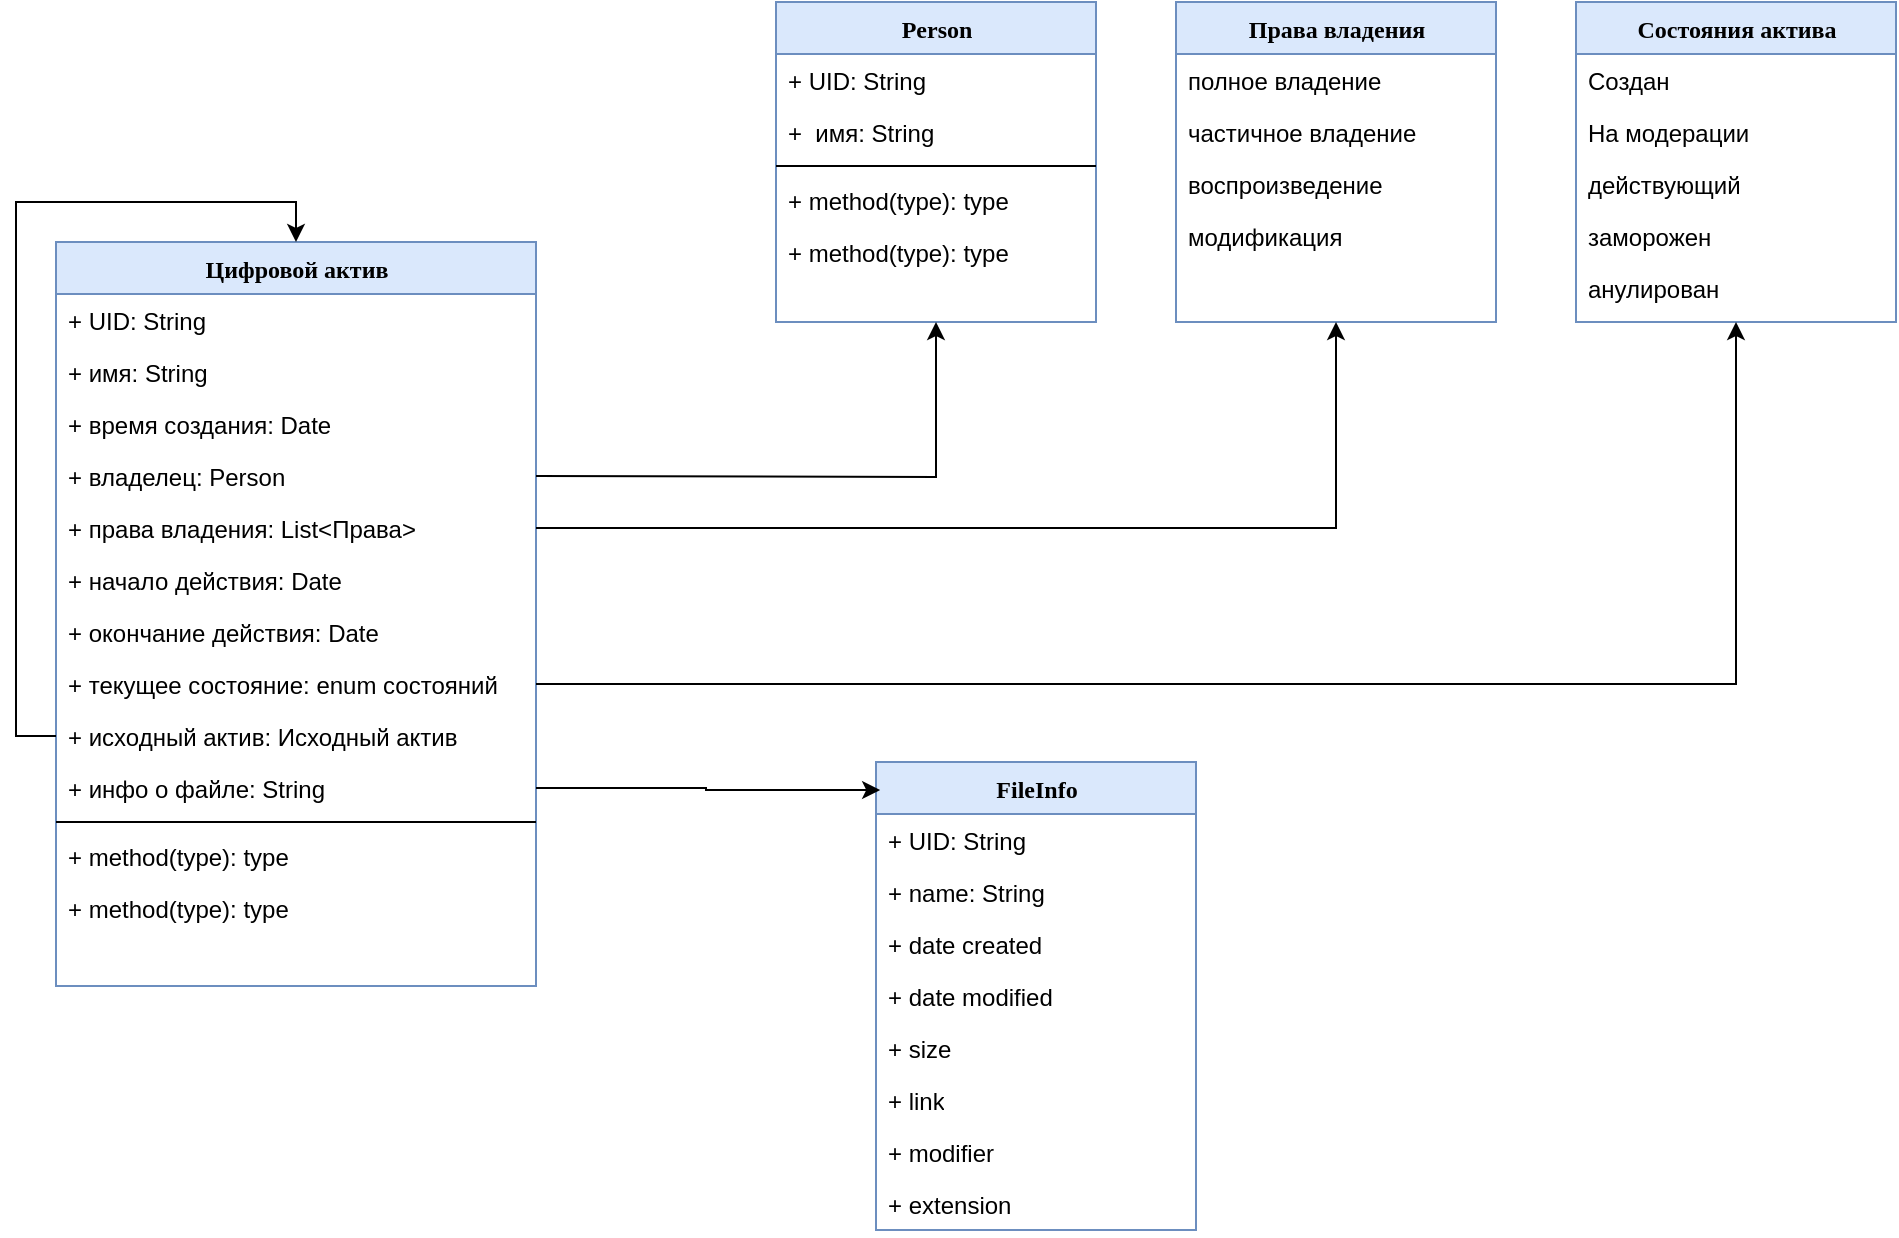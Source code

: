 <mxfile version="20.0.2" type="github" pages="3">
  <diagram name="Классы" id="9f46799a-70d6-7492-0946-bef42562c5a5">
    <mxGraphModel dx="1422" dy="780" grid="1" gridSize="10" guides="1" tooltips="1" connect="1" arrows="1" fold="1" page="1" pageScale="1" pageWidth="1100" pageHeight="850" background="none" math="0" shadow="0">
      <root>
        <mxCell id="0" />
        <mxCell id="1" parent="0" />
        <mxCell id="n-4SN1cgo_VVb4sRRiay-40" value="Цифровой актив" style="swimlane;html=1;fontStyle=1;align=center;verticalAlign=top;childLayout=stackLayout;horizontal=1;startSize=26;horizontalStack=0;resizeParent=1;resizeLast=0;collapsible=1;marginBottom=0;swimlaneFillColor=#ffffff;rounded=0;shadow=0;comic=0;labelBackgroundColor=none;strokeWidth=1;fillColor=#dae8fc;fontFamily=Verdana;fontSize=12;strokeColor=#6c8ebf;" parent="1" vertex="1">
          <mxGeometry x="90" y="170" width="240" height="372" as="geometry" />
        </mxCell>
        <mxCell id="n-4SN1cgo_VVb4sRRiay-41" value="+ UID: String" style="text;html=1;strokeColor=none;fillColor=none;align=left;verticalAlign=top;spacingLeft=4;spacingRight=4;whiteSpace=wrap;overflow=hidden;rotatable=0;points=[[0,0.5],[1,0.5]];portConstraint=eastwest;" parent="n-4SN1cgo_VVb4sRRiay-40" vertex="1">
          <mxGeometry y="26" width="240" height="26" as="geometry" />
        </mxCell>
        <mxCell id="n-4SN1cgo_VVb4sRRiay-42" value="+ имя: String" style="text;html=1;strokeColor=none;fillColor=none;align=left;verticalAlign=top;spacingLeft=4;spacingRight=4;whiteSpace=wrap;overflow=hidden;rotatable=0;points=[[0,0.5],[1,0.5]];portConstraint=eastwest;" parent="n-4SN1cgo_VVb4sRRiay-40" vertex="1">
          <mxGeometry y="52" width="240" height="26" as="geometry" />
        </mxCell>
        <mxCell id="n-4SN1cgo_VVb4sRRiay-43" value="+ время создания: Date" style="text;html=1;strokeColor=none;fillColor=none;align=left;verticalAlign=top;spacingLeft=4;spacingRight=4;whiteSpace=wrap;overflow=hidden;rotatable=0;points=[[0,0.5],[1,0.5]];portConstraint=eastwest;" parent="n-4SN1cgo_VVb4sRRiay-40" vertex="1">
          <mxGeometry y="78" width="240" height="26" as="geometry" />
        </mxCell>
        <mxCell id="n-4SN1cgo_VVb4sRRiay-44" value="+ владелец: Person" style="text;html=1;strokeColor=none;fillColor=none;align=left;verticalAlign=top;spacingLeft=4;spacingRight=4;whiteSpace=wrap;overflow=hidden;rotatable=0;points=[[0,0.5],[1,0.5]];portConstraint=eastwest;" parent="n-4SN1cgo_VVb4sRRiay-40" vertex="1">
          <mxGeometry y="104" width="240" height="26" as="geometry" />
        </mxCell>
        <mxCell id="n-4SN1cgo_VVb4sRRiay-45" value="+ права владения: List&amp;lt;Права&amp;gt;" style="text;html=1;strokeColor=none;fillColor=none;align=left;verticalAlign=top;spacingLeft=4;spacingRight=4;whiteSpace=wrap;overflow=hidden;rotatable=0;points=[[0,0.5],[1,0.5]];portConstraint=eastwest;" parent="n-4SN1cgo_VVb4sRRiay-40" vertex="1">
          <mxGeometry y="130" width="240" height="26" as="geometry" />
        </mxCell>
        <mxCell id="n-4SN1cgo_VVb4sRRiay-46" value="+ начало действия: Date" style="text;html=1;strokeColor=none;fillColor=none;align=left;verticalAlign=top;spacingLeft=4;spacingRight=4;whiteSpace=wrap;overflow=hidden;rotatable=0;points=[[0,0.5],[1,0.5]];portConstraint=eastwest;" parent="n-4SN1cgo_VVb4sRRiay-40" vertex="1">
          <mxGeometry y="156" width="240" height="26" as="geometry" />
        </mxCell>
        <mxCell id="n-4SN1cgo_VVb4sRRiay-47" value="+ окончание действия: Date" style="text;html=1;strokeColor=none;fillColor=none;align=left;verticalAlign=top;spacingLeft=4;spacingRight=4;whiteSpace=wrap;overflow=hidden;rotatable=0;points=[[0,0.5],[1,0.5]];portConstraint=eastwest;" parent="n-4SN1cgo_VVb4sRRiay-40" vertex="1">
          <mxGeometry y="182" width="240" height="26" as="geometry" />
        </mxCell>
        <mxCell id="n-4SN1cgo_VVb4sRRiay-48" value="+ текущее состояние: enum состояний" style="text;html=1;strokeColor=none;fillColor=none;align=left;verticalAlign=top;spacingLeft=4;spacingRight=4;whiteSpace=wrap;overflow=hidden;rotatable=0;points=[[0,0.5],[1,0.5]];portConstraint=eastwest;" parent="n-4SN1cgo_VVb4sRRiay-40" vertex="1">
          <mxGeometry y="208" width="240" height="26" as="geometry" />
        </mxCell>
        <mxCell id="KGwT5Go0SJgr_NDmrc3Y-4" style="edgeStyle=orthogonalEdgeStyle;rounded=0;orthogonalLoop=1;jettySize=auto;html=1;entryX=0.5;entryY=0;entryDx=0;entryDy=0;" edge="1" parent="n-4SN1cgo_VVb4sRRiay-40" source="n-4SN1cgo_VVb4sRRiay-49" target="n-4SN1cgo_VVb4sRRiay-40">
          <mxGeometry relative="1" as="geometry">
            <Array as="points">
              <mxPoint x="-20" y="247" />
              <mxPoint x="-20" y="-20" />
              <mxPoint x="120" y="-20" />
            </Array>
          </mxGeometry>
        </mxCell>
        <mxCell id="n-4SN1cgo_VVb4sRRiay-49" value="+ исходный актив: Исходный актив" style="text;html=1;strokeColor=none;fillColor=none;align=left;verticalAlign=top;spacingLeft=4;spacingRight=4;whiteSpace=wrap;overflow=hidden;rotatable=0;points=[[0,0.5],[1,0.5]];portConstraint=eastwest;" parent="n-4SN1cgo_VVb4sRRiay-40" vertex="1">
          <mxGeometry y="234" width="240" height="26" as="geometry" />
        </mxCell>
        <mxCell id="n-4SN1cgo_VVb4sRRiay-76" value="+ инфо о файле: String" style="text;html=1;strokeColor=none;fillColor=none;align=left;verticalAlign=top;spacingLeft=4;spacingRight=4;whiteSpace=wrap;overflow=hidden;rotatable=0;points=[[0,0.5],[1,0.5]];portConstraint=eastwest;" parent="n-4SN1cgo_VVb4sRRiay-40" vertex="1">
          <mxGeometry y="260" width="240" height="26" as="geometry" />
        </mxCell>
        <mxCell id="n-4SN1cgo_VVb4sRRiay-50" value="" style="line;html=1;strokeWidth=1;fillColor=none;align=left;verticalAlign=middle;spacingTop=-1;spacingLeft=3;spacingRight=3;rotatable=0;labelPosition=right;points=[];portConstraint=eastwest;" parent="n-4SN1cgo_VVb4sRRiay-40" vertex="1">
          <mxGeometry y="286" width="240" height="8" as="geometry" />
        </mxCell>
        <mxCell id="n-4SN1cgo_VVb4sRRiay-51" value="+ method(type): type" style="text;html=1;strokeColor=none;fillColor=none;align=left;verticalAlign=top;spacingLeft=4;spacingRight=4;whiteSpace=wrap;overflow=hidden;rotatable=0;points=[[0,0.5],[1,0.5]];portConstraint=eastwest;" parent="n-4SN1cgo_VVb4sRRiay-40" vertex="1">
          <mxGeometry y="294" width="240" height="26" as="geometry" />
        </mxCell>
        <mxCell id="n-4SN1cgo_VVb4sRRiay-52" value="+ method(type): type" style="text;html=1;strokeColor=none;fillColor=none;align=left;verticalAlign=top;spacingLeft=4;spacingRight=4;whiteSpace=wrap;overflow=hidden;rotatable=0;points=[[0,0.5],[1,0.5]];portConstraint=eastwest;" parent="n-4SN1cgo_VVb4sRRiay-40" vertex="1">
          <mxGeometry y="320" width="240" height="26" as="geometry" />
        </mxCell>
        <mxCell id="n-4SN1cgo_VVb4sRRiay-53" value="Права владения" style="swimlane;html=1;fontStyle=1;align=center;verticalAlign=top;childLayout=stackLayout;horizontal=1;startSize=26;horizontalStack=0;resizeParent=1;resizeLast=0;collapsible=1;marginBottom=0;swimlaneFillColor=#ffffff;rounded=0;shadow=0;comic=0;labelBackgroundColor=none;strokeWidth=1;fillColor=#dae8fc;fontFamily=Verdana;fontSize=12;strokeColor=#6c8ebf;" parent="1" vertex="1">
          <mxGeometry x="650" y="50" width="160" height="160" as="geometry" />
        </mxCell>
        <mxCell id="n-4SN1cgo_VVb4sRRiay-54" value="полное владение" style="text;html=1;strokeColor=none;fillColor=none;align=left;verticalAlign=top;spacingLeft=4;spacingRight=4;whiteSpace=wrap;overflow=hidden;rotatable=0;points=[[0,0.5],[1,0.5]];portConstraint=eastwest;" parent="n-4SN1cgo_VVb4sRRiay-53" vertex="1">
          <mxGeometry y="26" width="160" height="26" as="geometry" />
        </mxCell>
        <mxCell id="n-4SN1cgo_VVb4sRRiay-55" value="частичное владение" style="text;html=1;strokeColor=none;fillColor=none;align=left;verticalAlign=top;spacingLeft=4;spacingRight=4;whiteSpace=wrap;overflow=hidden;rotatable=0;points=[[0,0.5],[1,0.5]];portConstraint=eastwest;" parent="n-4SN1cgo_VVb4sRRiay-53" vertex="1">
          <mxGeometry y="52" width="160" height="26" as="geometry" />
        </mxCell>
        <mxCell id="n-4SN1cgo_VVb4sRRiay-56" value="воспроизведение" style="text;html=1;strokeColor=none;fillColor=none;align=left;verticalAlign=top;spacingLeft=4;spacingRight=4;whiteSpace=wrap;overflow=hidden;rotatable=0;points=[[0,0.5],[1,0.5]];portConstraint=eastwest;" parent="n-4SN1cgo_VVb4sRRiay-53" vertex="1">
          <mxGeometry y="78" width="160" height="26" as="geometry" />
        </mxCell>
        <mxCell id="n-4SN1cgo_VVb4sRRiay-57" value="модификация" style="text;html=1;strokeColor=none;fillColor=none;align=left;verticalAlign=top;spacingLeft=4;spacingRight=4;whiteSpace=wrap;overflow=hidden;rotatable=0;points=[[0,0.5],[1,0.5]];portConstraint=eastwest;" parent="n-4SN1cgo_VVb4sRRiay-53" vertex="1">
          <mxGeometry y="104" width="160" height="26" as="geometry" />
        </mxCell>
        <mxCell id="n-4SN1cgo_VVb4sRRiay-58" value="Состояния актива" style="swimlane;html=1;fontStyle=1;align=center;verticalAlign=top;childLayout=stackLayout;horizontal=1;startSize=26;horizontalStack=0;resizeParent=1;resizeLast=0;collapsible=1;marginBottom=0;swimlaneFillColor=#ffffff;rounded=0;shadow=0;comic=0;labelBackgroundColor=none;strokeWidth=1;fillColor=#dae8fc;fontFamily=Verdana;fontSize=12;strokeColor=#6c8ebf;" parent="1" vertex="1">
          <mxGeometry x="850" y="50" width="160" height="160" as="geometry" />
        </mxCell>
        <mxCell id="n-4SN1cgo_VVb4sRRiay-59" value="Создан" style="text;html=1;strokeColor=none;fillColor=none;align=left;verticalAlign=top;spacingLeft=4;spacingRight=4;whiteSpace=wrap;overflow=hidden;rotatable=0;points=[[0,0.5],[1,0.5]];portConstraint=eastwest;" parent="n-4SN1cgo_VVb4sRRiay-58" vertex="1">
          <mxGeometry y="26" width="160" height="26" as="geometry" />
        </mxCell>
        <mxCell id="QRcoPLlnxg8bqSoysPyc-2" value="На модерации" style="text;html=1;strokeColor=none;fillColor=none;align=left;verticalAlign=top;spacingLeft=4;spacingRight=4;whiteSpace=wrap;overflow=hidden;rotatable=0;points=[[0,0.5],[1,0.5]];portConstraint=eastwest;" parent="n-4SN1cgo_VVb4sRRiay-58" vertex="1">
          <mxGeometry y="52" width="160" height="26" as="geometry" />
        </mxCell>
        <mxCell id="QRcoPLlnxg8bqSoysPyc-1" value="действующий" style="text;html=1;strokeColor=none;fillColor=none;align=left;verticalAlign=top;spacingLeft=4;spacingRight=4;whiteSpace=wrap;overflow=hidden;rotatable=0;points=[[0,0.5],[1,0.5]];portConstraint=eastwest;" parent="n-4SN1cgo_VVb4sRRiay-58" vertex="1">
          <mxGeometry y="78" width="160" height="26" as="geometry" />
        </mxCell>
        <mxCell id="n-4SN1cgo_VVb4sRRiay-60" value="заморожен" style="text;html=1;strokeColor=none;fillColor=none;align=left;verticalAlign=top;spacingLeft=4;spacingRight=4;whiteSpace=wrap;overflow=hidden;rotatable=0;points=[[0,0.5],[1,0.5]];portConstraint=eastwest;" parent="n-4SN1cgo_VVb4sRRiay-58" vertex="1">
          <mxGeometry y="104" width="160" height="26" as="geometry" />
        </mxCell>
        <mxCell id="n-4SN1cgo_VVb4sRRiay-61" value="анулирован" style="text;html=1;strokeColor=none;fillColor=none;align=left;verticalAlign=top;spacingLeft=4;spacingRight=4;whiteSpace=wrap;overflow=hidden;rotatable=0;points=[[0,0.5],[1,0.5]];portConstraint=eastwest;" parent="n-4SN1cgo_VVb4sRRiay-58" vertex="1">
          <mxGeometry y="130" width="160" height="26" as="geometry" />
        </mxCell>
        <mxCell id="n-4SN1cgo_VVb4sRRiay-62" value="Person" style="swimlane;html=1;fontStyle=1;align=center;verticalAlign=top;childLayout=stackLayout;horizontal=1;startSize=26;horizontalStack=0;resizeParent=1;resizeLast=0;collapsible=1;marginBottom=0;swimlaneFillColor=#ffffff;rounded=0;shadow=0;comic=0;labelBackgroundColor=none;strokeWidth=1;fillColor=#dae8fc;fontFamily=Verdana;fontSize=12;strokeColor=#6c8ebf;" parent="1" vertex="1">
          <mxGeometry x="450" y="50.0" width="160" height="160" as="geometry" />
        </mxCell>
        <mxCell id="n-4SN1cgo_VVb4sRRiay-63" value="+ UID: String" style="text;html=1;strokeColor=none;fillColor=none;align=left;verticalAlign=top;spacingLeft=4;spacingRight=4;whiteSpace=wrap;overflow=hidden;rotatable=0;points=[[0,0.5],[1,0.5]];portConstraint=eastwest;" parent="n-4SN1cgo_VVb4sRRiay-62" vertex="1">
          <mxGeometry y="26" width="160" height="26" as="geometry" />
        </mxCell>
        <mxCell id="n-4SN1cgo_VVb4sRRiay-64" value="+&amp;nbsp; имя: String" style="text;html=1;strokeColor=none;fillColor=none;align=left;verticalAlign=top;spacingLeft=4;spacingRight=4;whiteSpace=wrap;overflow=hidden;rotatable=0;points=[[0,0.5],[1,0.5]];portConstraint=eastwest;" parent="n-4SN1cgo_VVb4sRRiay-62" vertex="1">
          <mxGeometry y="52" width="160" height="26" as="geometry" />
        </mxCell>
        <mxCell id="n-4SN1cgo_VVb4sRRiay-65" value="" style="line;html=1;strokeWidth=1;fillColor=none;align=left;verticalAlign=middle;spacingTop=-1;spacingLeft=3;spacingRight=3;rotatable=0;labelPosition=right;points=[];portConstraint=eastwest;" parent="n-4SN1cgo_VVb4sRRiay-62" vertex="1">
          <mxGeometry y="78" width="160" height="8" as="geometry" />
        </mxCell>
        <mxCell id="n-4SN1cgo_VVb4sRRiay-66" value="+ method(type): type" style="text;html=1;strokeColor=none;fillColor=none;align=left;verticalAlign=top;spacingLeft=4;spacingRight=4;whiteSpace=wrap;overflow=hidden;rotatable=0;points=[[0,0.5],[1,0.5]];portConstraint=eastwest;" parent="n-4SN1cgo_VVb4sRRiay-62" vertex="1">
          <mxGeometry y="86" width="160" height="26" as="geometry" />
        </mxCell>
        <mxCell id="n-4SN1cgo_VVb4sRRiay-67" value="+ method(type): type" style="text;html=1;strokeColor=none;fillColor=none;align=left;verticalAlign=top;spacingLeft=4;spacingRight=4;whiteSpace=wrap;overflow=hidden;rotatable=0;points=[[0,0.5],[1,0.5]];portConstraint=eastwest;" parent="n-4SN1cgo_VVb4sRRiay-62" vertex="1">
          <mxGeometry y="112" width="160" height="48" as="geometry" />
        </mxCell>
        <mxCell id="n-4SN1cgo_VVb4sRRiay-68" style="edgeStyle=orthogonalEdgeStyle;rounded=0;orthogonalLoop=1;jettySize=auto;html=1;" parent="1" target="n-4SN1cgo_VVb4sRRiay-62" edge="1">
          <mxGeometry relative="1" as="geometry">
            <mxPoint x="330" y="287" as="sourcePoint" />
          </mxGeometry>
        </mxCell>
        <mxCell id="n-4SN1cgo_VVb4sRRiay-69" style="edgeStyle=orthogonalEdgeStyle;rounded=0;orthogonalLoop=1;jettySize=auto;html=1;" parent="1" source="n-4SN1cgo_VVb4sRRiay-45" target="n-4SN1cgo_VVb4sRRiay-53" edge="1">
          <mxGeometry relative="1" as="geometry" />
        </mxCell>
        <mxCell id="n-4SN1cgo_VVb4sRRiay-70" style="edgeStyle=orthogonalEdgeStyle;rounded=0;orthogonalLoop=1;jettySize=auto;html=1;" parent="1" source="n-4SN1cgo_VVb4sRRiay-48" target="n-4SN1cgo_VVb4sRRiay-58" edge="1">
          <mxGeometry relative="1" as="geometry" />
        </mxCell>
        <mxCell id="2Pitro10dbCvyo9CsG7a-5" value="FileInfo" style="swimlane;html=1;fontStyle=1;align=center;verticalAlign=top;childLayout=stackLayout;horizontal=1;startSize=26;horizontalStack=0;resizeParent=1;resizeLast=0;collapsible=1;marginBottom=0;swimlaneFillColor=#ffffff;rounded=0;shadow=0;comic=0;labelBackgroundColor=none;strokeWidth=1;fillColor=#dae8fc;fontFamily=Verdana;fontSize=12;strokeColor=#6c8ebf;" parent="1" vertex="1">
          <mxGeometry x="500" y="430" width="160" height="234" as="geometry" />
        </mxCell>
        <mxCell id="2Pitro10dbCvyo9CsG7a-6" value="+ UID: String" style="text;html=1;strokeColor=none;fillColor=none;align=left;verticalAlign=top;spacingLeft=4;spacingRight=4;whiteSpace=wrap;overflow=hidden;rotatable=0;points=[[0,0.5],[1,0.5]];portConstraint=eastwest;" parent="2Pitro10dbCvyo9CsG7a-5" vertex="1">
          <mxGeometry y="26" width="160" height="26" as="geometry" />
        </mxCell>
        <mxCell id="2Pitro10dbCvyo9CsG7a-7" value="+ name: String" style="text;html=1;strokeColor=none;fillColor=none;align=left;verticalAlign=top;spacingLeft=4;spacingRight=4;whiteSpace=wrap;overflow=hidden;rotatable=0;points=[[0,0.5],[1,0.5]];portConstraint=eastwest;" parent="2Pitro10dbCvyo9CsG7a-5" vertex="1">
          <mxGeometry y="52" width="160" height="26" as="geometry" />
        </mxCell>
        <mxCell id="2Pitro10dbCvyo9CsG7a-9" value="+ date created" style="text;html=1;strokeColor=none;fillColor=none;align=left;verticalAlign=top;spacingLeft=4;spacingRight=4;whiteSpace=wrap;overflow=hidden;rotatable=0;points=[[0,0.5],[1,0.5]];portConstraint=eastwest;" parent="2Pitro10dbCvyo9CsG7a-5" vertex="1">
          <mxGeometry y="78" width="160" height="26" as="geometry" />
        </mxCell>
        <mxCell id="2Pitro10dbCvyo9CsG7a-10" value="&lt;div&gt;+ date &lt;span class=&quot;VIiyi&quot; lang=&quot;en&quot;&gt;&lt;span data-number-of-phrases=&quot;1&quot; data-phrase-index=&quot;0&quot; data-language-to-translate-into=&quot;ru&quot; data-language-for-alternatives=&quot;en&quot; class=&quot;JLqJ4b ChMk0b&quot;&gt;&lt;span class=&quot;Q4iAWc&quot;&gt;modified&lt;/span&gt;&lt;/span&gt;&lt;/span&gt;&lt;br&gt;&lt;br&gt;&lt;/div&gt;" style="text;html=1;strokeColor=none;fillColor=none;align=left;verticalAlign=top;spacingLeft=4;spacingRight=4;whiteSpace=wrap;overflow=hidden;rotatable=0;points=[[0,0.5],[1,0.5]];portConstraint=eastwest;" parent="2Pitro10dbCvyo9CsG7a-5" vertex="1">
          <mxGeometry y="104" width="160" height="26" as="geometry" />
        </mxCell>
        <mxCell id="2Pitro10dbCvyo9CsG7a-11" value="+ size" style="text;html=1;strokeColor=none;fillColor=none;align=left;verticalAlign=top;spacingLeft=4;spacingRight=4;whiteSpace=wrap;overflow=hidden;rotatable=0;points=[[0,0.5],[1,0.5]];portConstraint=eastwest;" parent="2Pitro10dbCvyo9CsG7a-5" vertex="1">
          <mxGeometry y="130" width="160" height="26" as="geometry" />
        </mxCell>
        <mxCell id="2Pitro10dbCvyo9CsG7a-12" value="+ link" style="text;html=1;strokeColor=none;fillColor=none;align=left;verticalAlign=top;spacingLeft=4;spacingRight=4;whiteSpace=wrap;overflow=hidden;rotatable=0;points=[[0,0.5],[1,0.5]];portConstraint=eastwest;" parent="2Pitro10dbCvyo9CsG7a-5" vertex="1">
          <mxGeometry y="156" width="160" height="26" as="geometry" />
        </mxCell>
        <mxCell id="2Pitro10dbCvyo9CsG7a-13" value="+ modifier" style="text;html=1;strokeColor=none;fillColor=none;align=left;verticalAlign=top;spacingLeft=4;spacingRight=4;whiteSpace=wrap;overflow=hidden;rotatable=0;points=[[0,0.5],[1,0.5]];portConstraint=eastwest;" parent="2Pitro10dbCvyo9CsG7a-5" vertex="1">
          <mxGeometry y="182" width="160" height="26" as="geometry" />
        </mxCell>
        <mxCell id="2Pitro10dbCvyo9CsG7a-18" value="+ extension" style="text;html=1;strokeColor=none;fillColor=none;align=left;verticalAlign=top;spacingLeft=4;spacingRight=4;whiteSpace=wrap;overflow=hidden;rotatable=0;points=[[0,0.5],[1,0.5]];portConstraint=eastwest;" parent="2Pitro10dbCvyo9CsG7a-5" vertex="1">
          <mxGeometry y="208" width="160" height="26" as="geometry" />
        </mxCell>
        <mxCell id="2Pitro10dbCvyo9CsG7a-16" style="edgeStyle=orthogonalEdgeStyle;rounded=0;orthogonalLoop=1;jettySize=auto;html=1;entryX=-0.019;entryY=0.043;entryDx=0;entryDy=0;entryPerimeter=0;" parent="1" target="2Pitro10dbCvyo9CsG7a-5" edge="1">
          <mxGeometry relative="1" as="geometry" />
        </mxCell>
        <mxCell id="2Pitro10dbCvyo9CsG7a-17" style="edgeStyle=orthogonalEdgeStyle;rounded=0;orthogonalLoop=1;jettySize=auto;html=1;entryX=0.5;entryY=0;entryDx=0;entryDy=0;" parent="1" source="2Pitro10dbCvyo9CsG7a-13" edge="1">
          <mxGeometry relative="1" as="geometry">
            <Array as="points">
              <mxPoint x="420" y="635" />
              <mxPoint x="420" y="700" />
              <mxPoint x="1030" y="700" />
              <mxPoint x="1030" y="20" />
              <mxPoint x="520" y="20" />
            </Array>
          </mxGeometry>
        </mxCell>
        <mxCell id="KGwT5Go0SJgr_NDmrc3Y-1" style="edgeStyle=orthogonalEdgeStyle;rounded=0;orthogonalLoop=1;jettySize=auto;html=1;entryX=0.013;entryY=0.06;entryDx=0;entryDy=0;entryPerimeter=0;" edge="1" parent="1" source="n-4SN1cgo_VVb4sRRiay-76" target="2Pitro10dbCvyo9CsG7a-5">
          <mxGeometry relative="1" as="geometry" />
        </mxCell>
      </root>
    </mxGraphModel>
  </diagram>
  <diagram id="LrjLmdc16D3cw4YwyVvE" name="Общая архитектура">
    <mxGraphModel dx="1422" dy="780" grid="1" gridSize="10" guides="1" tooltips="1" connect="1" arrows="1" fold="1" page="1" pageScale="1" pageWidth="827" pageHeight="1169" math="0" shadow="0">
      <root>
        <mxCell id="0" />
        <mxCell id="1" parent="0" />
        <mxCell id="6CDOJu6UO4p9K_j52PlU-1" value="&lt;div&gt;User&lt;/div&gt;&lt;div&gt;&lt;br&gt;&lt;/div&gt;" style="shape=umlActor;verticalLabelPosition=bottom;verticalAlign=top;html=1;outlineConnect=0;" parent="1" vertex="1">
          <mxGeometry x="384" y="30" width="30" height="60" as="geometry" />
        </mxCell>
        <mxCell id="6CDOJu6UO4p9K_j52PlU-2" value="" style="ellipse;shape=cloud;whiteSpace=wrap;html=1;" parent="1" vertex="1">
          <mxGeometry x="339" y="160" width="120" height="80" as="geometry" />
        </mxCell>
        <mxCell id="6CDOJu6UO4p9K_j52PlU-3" value="" style="endArrow=classic;html=1;rounded=0;" parent="1" source="6CDOJu6UO4p9K_j52PlU-1" target="6CDOJu6UO4p9K_j52PlU-2" edge="1">
          <mxGeometry width="50" height="50" relative="1" as="geometry">
            <mxPoint x="390" y="360" as="sourcePoint" />
            <mxPoint x="440" y="310" as="targetPoint" />
          </mxGeometry>
        </mxCell>
        <mxCell id="6CDOJu6UO4p9K_j52PlU-4" value="" style="endArrow=classic;html=1;rounded=0;exitX=0.492;exitY=1.013;exitDx=0;exitDy=0;exitPerimeter=0;" parent="1" source="6CDOJu6UO4p9K_j52PlU-2" edge="1">
          <mxGeometry width="50" height="50" relative="1" as="geometry">
            <mxPoint x="399" y="300" as="sourcePoint" />
            <mxPoint x="399" y="310" as="targetPoint" />
          </mxGeometry>
        </mxCell>
        <mxCell id="6CDOJu6UO4p9K_j52PlU-10" value="" style="edgeStyle=orthogonalEdgeStyle;rounded=0;orthogonalLoop=1;jettySize=auto;html=1;" parent="1" source="6CDOJu6UO4p9K_j52PlU-5" target="6CDOJu6UO4p9K_j52PlU-9" edge="1">
          <mxGeometry relative="1" as="geometry" />
        </mxCell>
        <mxCell id="6CDOJu6UO4p9K_j52PlU-5" value="&lt;div&gt;API&lt;/div&gt;" style="whiteSpace=wrap;html=1;aspect=fixed;" parent="1" vertex="1">
          <mxGeometry x="359" y="310" width="80" height="80" as="geometry" />
        </mxCell>
        <mxCell id="6CDOJu6UO4p9K_j52PlU-6" value="File storage" style="shape=cylinder3;whiteSpace=wrap;html=1;boundedLbl=1;backgroundOutline=1;size=15;" parent="1" vertex="1">
          <mxGeometry x="180" y="310" width="60" height="80" as="geometry" />
        </mxCell>
        <mxCell id="6CDOJu6UO4p9K_j52PlU-7" value="" style="endArrow=classic;html=1;rounded=0;exitX=0;exitY=0.5;exitDx=0;exitDy=0;entryX=1;entryY=0.5;entryDx=0;entryDy=0;entryPerimeter=0;" parent="1" source="6CDOJu6UO4p9K_j52PlU-5" target="6CDOJu6UO4p9K_j52PlU-6" edge="1">
          <mxGeometry width="50" height="50" relative="1" as="geometry">
            <mxPoint x="390" y="360" as="sourcePoint" />
            <mxPoint x="440" y="310" as="targetPoint" />
          </mxGeometry>
        </mxCell>
        <mxCell id="6CDOJu6UO4p9K_j52PlU-12" value="" style="edgeStyle=orthogonalEdgeStyle;rounded=0;orthogonalLoop=1;jettySize=auto;html=1;" parent="1" source="6CDOJu6UO4p9K_j52PlU-9" target="6CDOJu6UO4p9K_j52PlU-11" edge="1">
          <mxGeometry relative="1" as="geometry" />
        </mxCell>
        <mxCell id="6CDOJu6UO4p9K_j52PlU-9" value="Chaincode" style="whiteSpace=wrap;html=1;aspect=fixed;" parent="1" vertex="1">
          <mxGeometry x="359" y="440" width="80" height="80" as="geometry" />
        </mxCell>
        <mxCell id="6CDOJu6UO4p9K_j52PlU-11" value="Blockchain" style="shape=cylinder3;whiteSpace=wrap;html=1;boundedLbl=1;backgroundOutline=1;size=15;" parent="1" vertex="1">
          <mxGeometry x="369" y="570" width="60" height="80" as="geometry" />
        </mxCell>
        <mxCell id="p1JLKjVarZ-ngro-bto8-4" style="edgeStyle=orthogonalEdgeStyle;rounded=0;orthogonalLoop=1;jettySize=auto;html=1;entryX=0.917;entryY=0.375;entryDx=0;entryDy=0;entryPerimeter=0;" parent="1" source="p1JLKjVarZ-ngro-bto8-1" target="6CDOJu6UO4p9K_j52PlU-2" edge="1">
          <mxGeometry relative="1" as="geometry" />
        </mxCell>
        <mxCell id="p1JLKjVarZ-ngro-bto8-1" value="Moderator" style="shape=umlActor;verticalLabelPosition=bottom;verticalAlign=top;html=1;outlineConnect=0;" parent="1" vertex="1">
          <mxGeometry x="610" y="160" width="30" height="60" as="geometry" />
        </mxCell>
      </root>
    </mxGraphModel>
  </diagram>
  <diagram id="NLAMxfqD4_qsAlsmJB_b" name="Последовательности">
    <mxGraphModel dx="1422" dy="780" grid="1" gridSize="10" guides="1" tooltips="1" connect="1" arrows="1" fold="1" page="1" pageScale="1" pageWidth="1169" pageHeight="827" math="0" shadow="0">
      <root>
        <mxCell id="0" />
        <mxCell id="1" parent="0" />
        <mxCell id="o0mLiVc8OwreSMYgGQdF-1" value="" style="shape=umlLifeline;participant=umlActor;perimeter=lifelinePerimeter;whiteSpace=wrap;html=1;container=1;collapsible=0;recursiveResize=0;verticalAlign=top;spacingTop=36;outlineConnect=0;" vertex="1" parent="1">
          <mxGeometry x="30" y="20" width="20" height="300" as="geometry" />
        </mxCell>
        <mxCell id="o0mLiVc8OwreSMYgGQdF-3" value="&lt;div&gt;API&lt;/div&gt;" style="shape=umlLifeline;perimeter=lifelinePerimeter;whiteSpace=wrap;html=1;container=1;collapsible=0;recursiveResize=0;outlineConnect=0;" vertex="1" parent="1">
          <mxGeometry x="230" y="20" width="100" height="300" as="geometry" />
        </mxCell>
        <mxCell id="o0mLiVc8OwreSMYgGQdF-4" value="FileStorage" style="shape=umlLifeline;perimeter=lifelinePerimeter;whiteSpace=wrap;html=1;container=1;collapsible=0;recursiveResize=0;outlineConnect=0;" vertex="1" parent="1">
          <mxGeometry x="510" y="20" width="100" height="300" as="geometry" />
        </mxCell>
        <mxCell id="o0mLiVc8OwreSMYgGQdF-5" value="ChainCode" style="shape=umlLifeline;perimeter=lifelinePerimeter;whiteSpace=wrap;html=1;container=1;collapsible=0;recursiveResize=0;outlineConnect=0;" vertex="1" parent="1">
          <mxGeometry x="760" y="20" width="100" height="300" as="geometry" />
        </mxCell>
      </root>
    </mxGraphModel>
  </diagram>
</mxfile>
